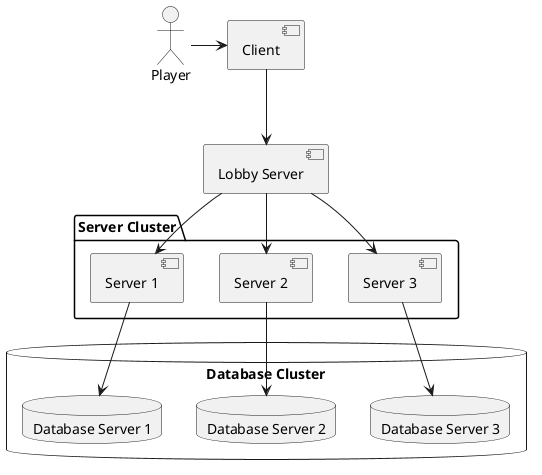 @startuml server overall structure
actor Player
component Client
component "Lobby Server" as LBS
package "Server Cluster"  {
component "Server 3" as s3
component "Server 2" as s2
component "Server 1" as s1
}

database "Database Cluster" {
    database "Database Server 3" as db3
    database "Database Server 2" as db2
    database "Database Server 1" as db1
}

Player -> Client
Client --> LBS

LBS --> s3
LBS --> s2
LBS --> s1

s3 --> db3
s2 --> db2
s1 --> db1

@enduml